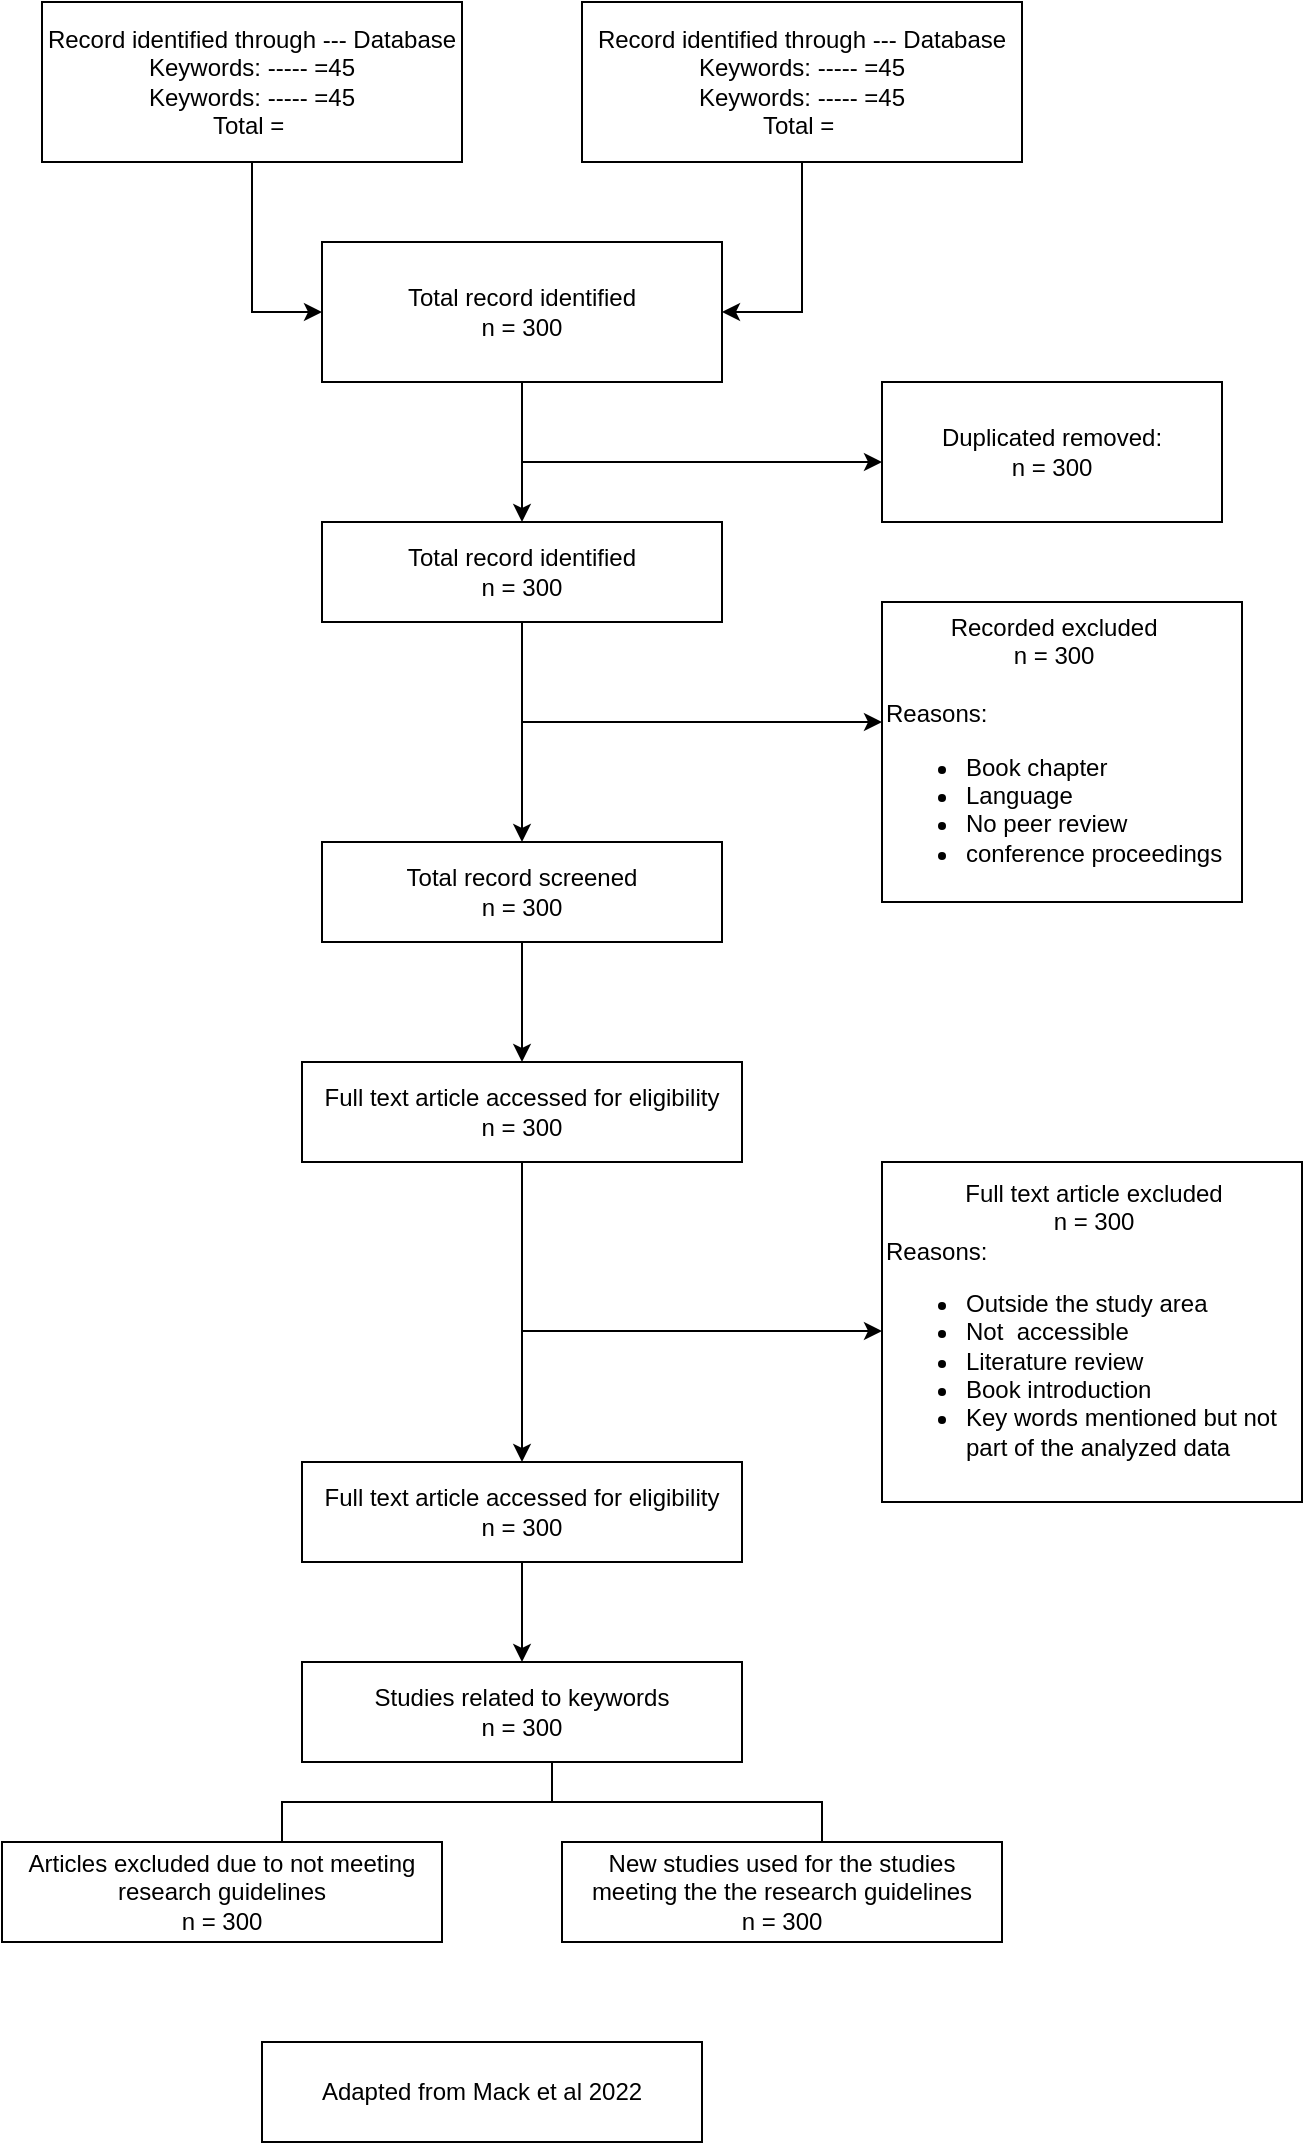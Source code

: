 <mxfile version="24.7.8">
  <diagram name="Page-1" id="c-Anyl1rTpejHALxn3Vc">
    <mxGraphModel dx="1032" dy="501" grid="1" gridSize="10" guides="1" tooltips="1" connect="1" arrows="1" fold="1" page="1" pageScale="1" pageWidth="827" pageHeight="1169" math="0" shadow="0">
      <root>
        <mxCell id="0" />
        <mxCell id="1" parent="0" />
        <mxCell id="92_yxZjE1uUWPtz_5pNn-6" style="edgeStyle=orthogonalEdgeStyle;rounded=0;orthogonalLoop=1;jettySize=auto;html=1;exitX=0.5;exitY=1;exitDx=0;exitDy=0;entryX=0;entryY=0.5;entryDx=0;entryDy=0;" parent="1" source="92_yxZjE1uUWPtz_5pNn-1" target="92_yxZjE1uUWPtz_5pNn-3" edge="1">
          <mxGeometry relative="1" as="geometry" />
        </mxCell>
        <mxCell id="92_yxZjE1uUWPtz_5pNn-1" value="Record identified through --- Database&lt;div&gt;Keywords: ----- =45&lt;/div&gt;&lt;div&gt;Keywords: ----- =45&lt;br&gt;&lt;/div&gt;&lt;div&gt;Total =&amp;nbsp;&lt;/div&gt;" style="rounded=0;whiteSpace=wrap;html=1;" parent="1" vertex="1">
          <mxGeometry x="160" y="70" width="210" height="80" as="geometry" />
        </mxCell>
        <mxCell id="92_yxZjE1uUWPtz_5pNn-4" style="edgeStyle=orthogonalEdgeStyle;rounded=0;orthogonalLoop=1;jettySize=auto;html=1;exitX=0.5;exitY=1;exitDx=0;exitDy=0;entryX=1;entryY=0.5;entryDx=0;entryDy=0;" parent="1" source="92_yxZjE1uUWPtz_5pNn-2" target="92_yxZjE1uUWPtz_5pNn-3" edge="1">
          <mxGeometry relative="1" as="geometry" />
        </mxCell>
        <mxCell id="92_yxZjE1uUWPtz_5pNn-2" value="Record identified through --- Database&lt;div&gt;Keywords: ----- =45&lt;/div&gt;&lt;div&gt;Keywords: ----- =45&lt;br&gt;&lt;/div&gt;&lt;div&gt;Total =&amp;nbsp;&lt;/div&gt;" style="rounded=0;whiteSpace=wrap;html=1;" parent="1" vertex="1">
          <mxGeometry x="430" y="70" width="220" height="80" as="geometry" />
        </mxCell>
        <mxCell id="92_yxZjE1uUWPtz_5pNn-8" style="edgeStyle=orthogonalEdgeStyle;rounded=0;orthogonalLoop=1;jettySize=auto;html=1;exitX=0.5;exitY=1;exitDx=0;exitDy=0;entryX=0.5;entryY=0;entryDx=0;entryDy=0;" parent="1" source="92_yxZjE1uUWPtz_5pNn-3" target="92_yxZjE1uUWPtz_5pNn-7" edge="1">
          <mxGeometry relative="1" as="geometry" />
        </mxCell>
        <mxCell id="92_yxZjE1uUWPtz_5pNn-3" value="&lt;div&gt;Total record identified&lt;/div&gt;&lt;div&gt;n = 300&lt;/div&gt;" style="rounded=0;whiteSpace=wrap;html=1;" parent="1" vertex="1">
          <mxGeometry x="300" y="190" width="200" height="70" as="geometry" />
        </mxCell>
        <mxCell id="92_yxZjE1uUWPtz_5pNn-12" style="edgeStyle=orthogonalEdgeStyle;rounded=0;orthogonalLoop=1;jettySize=auto;html=1;exitX=0.5;exitY=1;exitDx=0;exitDy=0;entryX=0.5;entryY=0;entryDx=0;entryDy=0;" parent="1" source="92_yxZjE1uUWPtz_5pNn-7" target="92_yxZjE1uUWPtz_5pNn-11" edge="1">
          <mxGeometry relative="1" as="geometry" />
        </mxCell>
        <mxCell id="92_yxZjE1uUWPtz_5pNn-7" value="&lt;div&gt;Total record identified&lt;/div&gt;&lt;div&gt;n = 300&lt;/div&gt;" style="rounded=0;whiteSpace=wrap;html=1;" parent="1" vertex="1">
          <mxGeometry x="300" y="330" width="200" height="50" as="geometry" />
        </mxCell>
        <mxCell id="92_yxZjE1uUWPtz_5pNn-9" value="" style="endArrow=classic;html=1;rounded=0;" parent="1" edge="1">
          <mxGeometry width="50" height="50" relative="1" as="geometry">
            <mxPoint x="400" y="300" as="sourcePoint" />
            <mxPoint x="580" y="300" as="targetPoint" />
          </mxGeometry>
        </mxCell>
        <mxCell id="92_yxZjE1uUWPtz_5pNn-10" value="&lt;div&gt;Duplicated removed:&lt;/div&gt;&lt;div&gt;n = 300&lt;/div&gt;" style="rounded=0;whiteSpace=wrap;html=1;" parent="1" vertex="1">
          <mxGeometry x="580" y="260" width="170" height="70" as="geometry" />
        </mxCell>
        <mxCell id="92_yxZjE1uUWPtz_5pNn-19" style="edgeStyle=orthogonalEdgeStyle;rounded=0;orthogonalLoop=1;jettySize=auto;html=1;exitX=0.5;exitY=1;exitDx=0;exitDy=0;entryX=0.5;entryY=0;entryDx=0;entryDy=0;" parent="1" source="92_yxZjE1uUWPtz_5pNn-11" target="92_yxZjE1uUWPtz_5pNn-16" edge="1">
          <mxGeometry relative="1" as="geometry" />
        </mxCell>
        <mxCell id="92_yxZjE1uUWPtz_5pNn-11" value="&lt;div&gt;Total record screened&lt;/div&gt;&lt;div&gt;n = 300&lt;/div&gt;" style="rounded=0;whiteSpace=wrap;html=1;" parent="1" vertex="1">
          <mxGeometry x="300" y="490" width="200" height="50" as="geometry" />
        </mxCell>
        <mxCell id="92_yxZjE1uUWPtz_5pNn-13" value="" style="endArrow=classic;html=1;rounded=0;" parent="1" edge="1">
          <mxGeometry width="50" height="50" relative="1" as="geometry">
            <mxPoint x="400" y="430" as="sourcePoint" />
            <mxPoint x="580" y="430" as="targetPoint" />
          </mxGeometry>
        </mxCell>
        <mxCell id="92_yxZjE1uUWPtz_5pNn-15" value="&lt;div style=&quot;text-align: center;&quot;&gt;Recorded excluded&lt;/div&gt;&lt;div style=&quot;text-align: center;&quot;&gt;n = 300&lt;/div&gt;&lt;div&gt;&lt;span style=&quot;background-color: initial;&quot;&gt;&lt;br&gt;&lt;/span&gt;&lt;/div&gt;&lt;div&gt;&lt;span style=&quot;background-color: initial;&quot;&gt;Reasons:&amp;nbsp;&lt;/span&gt;&lt;/div&gt;&lt;div&gt;&lt;ul&gt;&lt;li style=&quot;&quot;&gt;Book chapter&lt;/li&gt;&lt;li style=&quot;&quot;&gt;Language&amp;nbsp;&lt;/li&gt;&lt;li style=&quot;&quot;&gt;No peer review&lt;/li&gt;&lt;li style=&quot;&quot;&gt;conference proceedings&lt;/li&gt;&lt;/ul&gt;&lt;/div&gt;" style="rounded=0;whiteSpace=wrap;html=1;align=left;" parent="1" vertex="1">
          <mxGeometry x="580" y="370" width="180" height="150" as="geometry" />
        </mxCell>
        <mxCell id="92_yxZjE1uUWPtz_5pNn-21" style="edgeStyle=orthogonalEdgeStyle;rounded=0;orthogonalLoop=1;jettySize=auto;html=1;exitX=0.5;exitY=1;exitDx=0;exitDy=0;" parent="1" source="92_yxZjE1uUWPtz_5pNn-16" target="92_yxZjE1uUWPtz_5pNn-20" edge="1">
          <mxGeometry relative="1" as="geometry" />
        </mxCell>
        <mxCell id="92_yxZjE1uUWPtz_5pNn-16" value="&lt;div&gt;Full text article accessed for eligibility&lt;/div&gt;&lt;div&gt;n = 300&lt;/div&gt;" style="rounded=0;whiteSpace=wrap;html=1;" parent="1" vertex="1">
          <mxGeometry x="290" y="600" width="220" height="50" as="geometry" />
        </mxCell>
        <mxCell id="92_yxZjE1uUWPtz_5pNn-18" value="&lt;div style=&quot;text-align: center;&quot;&gt;Full text article excluded&lt;/div&gt;&lt;div style=&quot;text-align: center;&quot;&gt;n = 300&lt;/div&gt;&lt;div&gt;&lt;span style=&quot;background-color: initial;&quot;&gt;Reasons:&amp;nbsp;&lt;/span&gt;&lt;/div&gt;&lt;div&gt;&lt;ul&gt;&lt;li style=&quot;&quot;&gt;Outside the study area&lt;/li&gt;&lt;li style=&quot;&quot;&gt;Not&amp;nbsp; accessible&amp;nbsp;&lt;/li&gt;&lt;li style=&quot;&quot;&gt;Literature review&lt;/li&gt;&lt;li style=&quot;&quot;&gt;Book introduction&lt;/li&gt;&lt;li style=&quot;&quot;&gt;Key words mentioned but not part of the analyzed data&lt;/li&gt;&lt;/ul&gt;&lt;/div&gt;" style="rounded=0;whiteSpace=wrap;html=1;align=left;" parent="1" vertex="1">
          <mxGeometry x="580" y="650" width="210" height="170" as="geometry" />
        </mxCell>
        <mxCell id="92_yxZjE1uUWPtz_5pNn-24" style="edgeStyle=orthogonalEdgeStyle;rounded=0;orthogonalLoop=1;jettySize=auto;html=1;exitX=0.5;exitY=1;exitDx=0;exitDy=0;" parent="1" source="92_yxZjE1uUWPtz_5pNn-20" target="92_yxZjE1uUWPtz_5pNn-23" edge="1">
          <mxGeometry relative="1" as="geometry" />
        </mxCell>
        <mxCell id="92_yxZjE1uUWPtz_5pNn-20" value="&lt;div&gt;Full text article accessed for eligibility&lt;/div&gt;&lt;div&gt;n = 300&lt;/div&gt;" style="rounded=0;whiteSpace=wrap;html=1;" parent="1" vertex="1">
          <mxGeometry x="290" y="800" width="220" height="50" as="geometry" />
        </mxCell>
        <mxCell id="92_yxZjE1uUWPtz_5pNn-22" value="" style="endArrow=classic;html=1;rounded=0;" parent="1" edge="1">
          <mxGeometry width="50" height="50" relative="1" as="geometry">
            <mxPoint x="400" y="734.5" as="sourcePoint" />
            <mxPoint x="580" y="734.5" as="targetPoint" />
          </mxGeometry>
        </mxCell>
        <mxCell id="92_yxZjE1uUWPtz_5pNn-23" value="&lt;div&gt;Studies related to keywords&lt;/div&gt;&lt;div&gt;n = 300&lt;/div&gt;" style="rounded=0;whiteSpace=wrap;html=1;" parent="1" vertex="1">
          <mxGeometry x="290" y="900" width="220" height="50" as="geometry" />
        </mxCell>
        <mxCell id="92_yxZjE1uUWPtz_5pNn-25" value="&lt;div&gt;Articles excluded due to not meeting research guidelines&lt;/div&gt;&lt;div&gt;n = 300&lt;/div&gt;" style="rounded=0;whiteSpace=wrap;html=1;" parent="1" vertex="1">
          <mxGeometry x="140" y="990" width="220" height="50" as="geometry" />
        </mxCell>
        <mxCell id="92_yxZjE1uUWPtz_5pNn-27" value="&lt;div&gt;New studies used for the studies meeting the the research guidelines&lt;/div&gt;&lt;div&gt;n = 300&lt;/div&gt;" style="rounded=0;whiteSpace=wrap;html=1;" parent="1" vertex="1">
          <mxGeometry x="420" y="990" width="220" height="50" as="geometry" />
        </mxCell>
        <mxCell id="92_yxZjE1uUWPtz_5pNn-28" value="" style="strokeWidth=1;html=1;shape=mxgraph.flowchart.annotation_2;align=left;labelPosition=right;pointerEvents=1;rotation=90;" parent="1" vertex="1">
          <mxGeometry x="395" y="835" width="40" height="270" as="geometry" />
        </mxCell>
        <mxCell id="92_yxZjE1uUWPtz_5pNn-29" value="&lt;div&gt;Adapted from Mack et al 2022&lt;/div&gt;" style="rounded=0;whiteSpace=wrap;html=1;" parent="1" vertex="1">
          <mxGeometry x="270" y="1090" width="220" height="50" as="geometry" />
        </mxCell>
      </root>
    </mxGraphModel>
  </diagram>
</mxfile>

